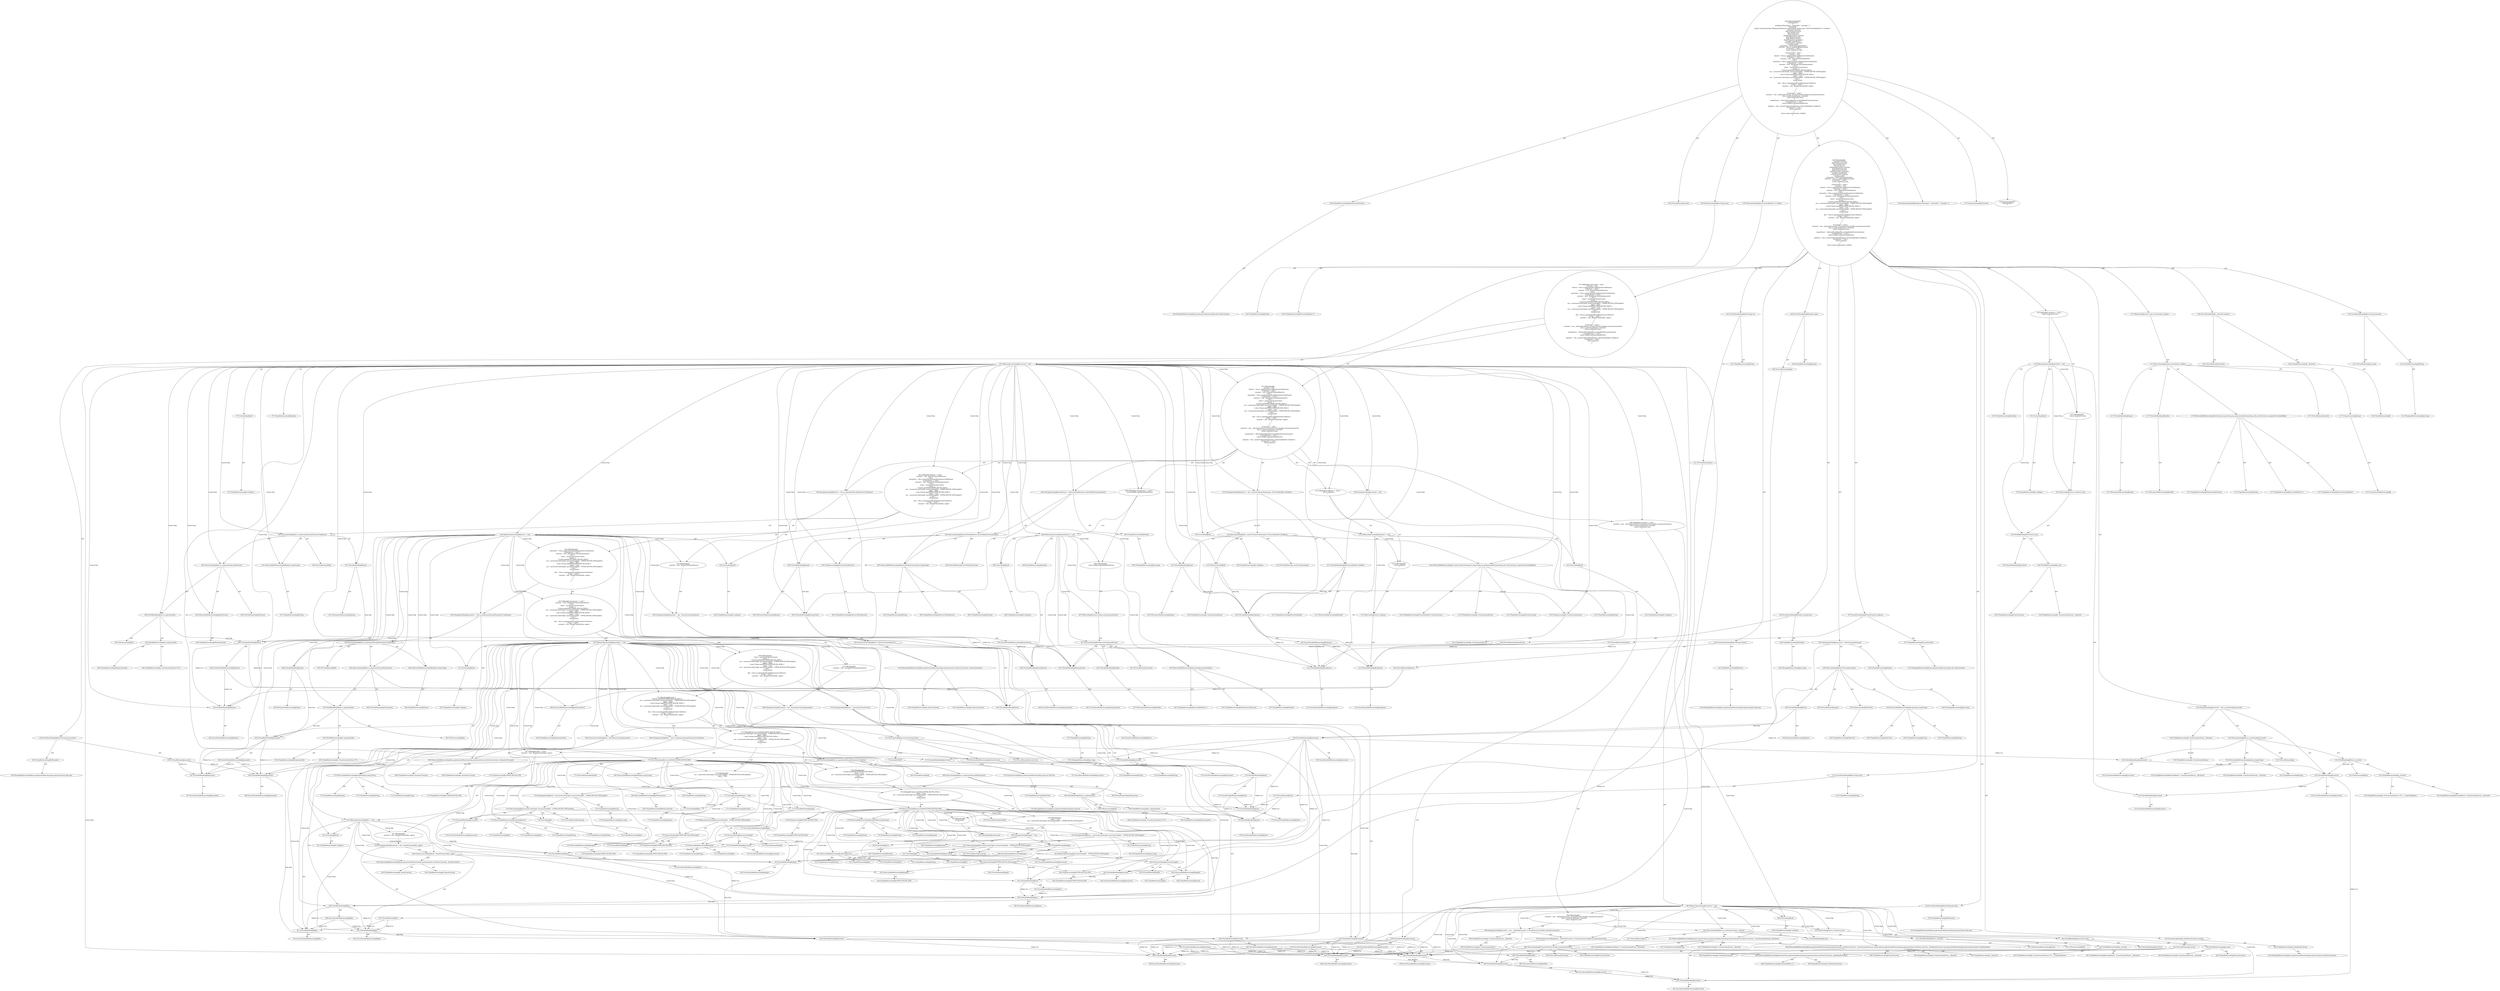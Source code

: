 digraph "resolve#?,String,FunctionBuilder" {
0 [label="138:CtTypeReferenceImpl@MathematicalFunction" shape=ellipse]
1 [label="138:CtPackageReferenceImpl@org.optimizationBenchmarking.utils.math.functions" shape=ellipse]
2 [label="138:CtVirtualElement@resolve" shape=ellipse]
3 [label="139:CtParameterImpl@final String name" shape=ellipse]
4 [label="139:CtTypeReferenceImpl@String" shape=ellipse]
5 [label="139:CtParameterImpl@final FunctionBuilder<?> builder" shape=ellipse]
6 [label="139:CtTypeReferenceImpl@FunctionBuilder<?>" shape=ellipse]
7 [label="140:CtTypeReferenceImpl@__Resolved" shape=ellipse]
8 [label="140:CtTypeReferenceImpl@" shape=ellipse]
9 [label="140:CtVirtualElement@resolved" shape=ellipse]
10 [label="140:CtLocalVariableImpl@__Resolved resolved" shape=ellipse]
11 [label="141:CtTypeReferenceImpl@String" shape=ellipse]
12 [label="141:CtPackageReferenceImpl@java.lang" shape=ellipse]
13 [label="141:CtVirtualElement@processed" shape=ellipse]
14 [label="141:CtLocalVariableImpl@final String processed" shape=ellipse]
15 [label="141:CtVirtualElement@lower" shape=ellipse]
16 [label="141:CtLocalVariableImpl@final String lower" shape=ellipse]
17 [label="141:CtTypeReferenceImpl@String" shape=ellipse]
18 [label="141:CtVirtualElement@use" shape=ellipse]
19 [label="141:CtLocalVariableImpl@final String use" shape=ellipse]
20 [label="141:CtTypeReferenceImpl@String" shape=ellipse]
21 [label="142:CtTypeReferenceImpl@_DataBasedConstant" shape=ellipse]
22 [label="142:CtPackageReferenceImpl@org.optimizationBenchmarking.experimentation.attributes.functions" shape=ellipse]
23 [label="142:CtVirtualElement@constant" shape=ellipse]
24 [label="142:CtLocalVariableImpl@_DataBasedConstant constant" shape=ellipse]
25 [label="143:CtTypeReferenceImpl@IDimension" shape=ellipse]
26 [label="143:CtPackageReferenceImpl@org.optimizationBenchmarking.experimentation.data.spec" shape=ellipse]
27 [label="143:CtVirtualElement@dim" shape=ellipse]
28 [label="143:CtLocalVariableImpl@final IDimension dim" shape=ellipse]
29 [label="144:CtTypeReferenceImpl@IFeature" shape=ellipse]
30 [label="144:CtPackageReferenceImpl@org.optimizationBenchmarking.experimentation.data.spec" shape=ellipse]
31 [label="144:CtVirtualElement@feature" shape=ellipse]
32 [label="144:CtLocalVariableImpl@final IFeature feature" shape=ellipse]
33 [label="145:CtTypeReferenceImpl@IParameter" shape=ellipse]
34 [label="145:CtPackageReferenceImpl@org.optimizationBenchmarking.experimentation.data.spec" shape=ellipse]
35 [label="145:CtVirtualElement@parameter" shape=ellipse]
36 [label="145:CtLocalVariableImpl@final IParameter parameter" shape=ellipse]
37 [label="146:CtTypeReferenceImpl@Number" shape=ellipse]
38 [label="146:CtPackageReferenceImpl@java.lang" shape=ellipse]
39 [label="146:CtVirtualElement@namedConst" shape=ellipse]
40 [label="146:CtLocalVariableImpl@Number namedConst" shape=ellipse]
41 [label="147:CtTypeReferenceImpl@UnaryFunction" shape=ellipse]
42 [label="147:CtPackageReferenceImpl@org.optimizationBenchmarking.utils.math.functions" shape=ellipse]
43 [label="147:CtVirtualElement@unknown" shape=ellipse]
44 [label="147:CtLocalVariableImpl@UnaryFunction unknown" shape=ellipse]
45 [label="148:CtTypeReferenceImpl@boolean" shape=ellipse]
46 [label="148:CtVirtualElement@upper" shape=ellipse]
47 [label="148:CtLocalVariableImpl@boolean upper" shape=ellipse]
48 [label="150:CtVariableWriteImpl@processed" shape=ellipse]
49 [label="150:CtLocalVariableReferenceImpl@processed" shape=ellipse]
50 [label="150:CtExecutableReferenceImpl@prepare(java.lang.String)" shape=ellipse]
51 [label="150:CtTypeReferenceImpl@TextUtils" shape=ellipse]
52 [label="150:CtTypeReferenceImpl@String" shape=ellipse]
53 [label="150:CtTypeReferenceImpl@String" shape=ellipse]
54 [label="150:CtVirtualElement@prepare" shape=ellipse]
55 [label="150:CtTypeAccessImpl@TextUtils" shape=ellipse]
56 [label="150:CtTypeReferenceImpl@TextUtils" shape=ellipse]
57 [label="150:CtVariableReadImpl@name" shape=ellipse]
58 [label="150:CtParameterReferenceImpl@name" shape=ellipse]
59 [label="150:CtInvocationImpl@TextUtils.prepare(name)" shape=ellipse]
60 [label="150:CtTypeReferenceImpl@String" shape=ellipse]
61 [label="150:CtPackageReferenceImpl@java.lang" shape=ellipse]
62 [label="150:CtAssignmentImpl@processed = TextUtils.prepare(name)" shape=ellipse]
63 [label="152:CtVariableWriteImpl@resolved" shape=ellipse]
64 [label="152:CtLocalVariableReferenceImpl@resolved" shape=ellipse]
65 [label="152:CtExecutableReferenceImpl@get(java.lang.String)" shape=ellipse]
66 [label="152:CtTypeReferenceImpl@StringMapCI<_TransformationParser.__Resolved>" shape=ellipse]
67 [label="152:CtTypeReferenceImpl@_TransformationParser.__Resolved" shape=ellipse]
68 [label="152:CtTypeReferenceImpl@String" shape=ellipse]
69 [label="152:CtVirtualElement@get" shape=ellipse]
70 [label="152:CtFieldReferenceImpl@m_resolved" shape=ellipse]
71 [label="152:CtTypeReferenceImpl@_TransformationParser<TT>.__PropertyResolver" shape=ellipse]
72 [label="152:CtTypeReferenceImpl@StringMapCI<_TransformationParser.__Resolved>" shape=ellipse]
73 [label="152:CtFieldReadImpl@this.m_resolved" shape=ellipse]
74 [label="152:CtThisAccessImpl@this" shape=ellipse]
75 [label="152:CtVariableReadImpl@processed" shape=ellipse]
76 [label="152:CtLocalVariableReferenceImpl@processed" shape=ellipse]
77 [label="152:CtInvocationImpl@this.m_resolved.get(processed)" shape=ellipse]
78 [label="152:CtTypeReferenceImpl@_TransformationParser.__Resolved" shape=ellipse]
79 [label="152:CtTypeReferenceImpl@_TransformationParser" shape=ellipse]
80 [label="152:CtAssignmentImpl@resolved = this.m_resolved.get(processed)" shape=ellipse]
81 [label="153:CtVariableReadImpl@resolved" shape=ellipse]
82 [label="153:CtLocalVariableReferenceImpl@resolved" shape=ellipse]
83 [label="153:CtLiteralImpl@null" shape=ellipse]
84 [label="153:CtTypeReferenceImpl@<nulltype>" shape=ellipse]
85 [label="153:CtBinaryOperatorImpl@resolved != null" shape=ellipse]
86 [label="153:CtTypeReferenceImpl@boolean" shape=ellipse]
87 [label="154:CtFieldReferenceImpl@m_func" shape=ellipse]
88 [label="154:CtTypeReferenceImpl@_TransformationParser.__Resolved" shape=ellipse]
89 [label="154:CtTypeReferenceImpl@UnaryFunction" shape=ellipse]
90 [label="154:CtFieldReadImpl@resolved.m_func" shape=ellipse]
91 [label="154:CtVariableReadImpl@resolved" shape=ellipse]
92 [label="154:CtReturnImpl@return resolved.m_func" shape=ellipse]
93 [label="153:CtBlockImpl@\{
    return resolved.m_func;
\}" shape=ellipse]
94 [label="153:CtIfImpl@if (resolved != null) \{
    return resolved.m_func;
\}" shape=ellipse]
95 [label="157:CtVariableReadImpl@processed" shape=ellipse]
96 [label="157:CtLocalVariableReferenceImpl@processed" shape=ellipse]
97 [label="157:CtLiteralImpl@null" shape=ellipse]
98 [label="157:CtTypeReferenceImpl@<nulltype>" shape=ellipse]
99 [label="157:CtBinaryOperatorImpl@processed != null" shape=ellipse]
100 [label="157:CtTypeReferenceImpl@boolean" shape=ellipse]
101 [label="158:CtVariableWriteImpl@constant" shape=ellipse]
102 [label="158:CtLocalVariableReferenceImpl@constant" shape=ellipse]
103 [label="158:CtLiteralImpl@null" shape=ellipse]
104 [label="158:CtTypeReferenceImpl@<nulltype>" shape=ellipse]
105 [label="158:CtAssignmentImpl@constant = null" shape=ellipse]
106 [label="160:CtVariableWriteImpl@feature" shape=ellipse]
107 [label="160:CtLocalVariableReferenceImpl@feature" shape=ellipse]
108 [label="161:CtExecutableReferenceImpl@find(java.lang.String)" shape=ellipse]
109 [label="161:CtTypeReferenceImpl@String" shape=ellipse]
110 [label="160:CtVirtualElement@find" shape=ellipse]
111 [label="160:CtExecutableReferenceImpl@getFeatures()" shape=ellipse]
112 [label="160:CtTypeReferenceImpl@IExperimentSet" shape=ellipse]
113 [label="160:CtVirtualElement@getFeatures" shape=ellipse]
114 [label="160:CtFieldReferenceImpl@m_experimentSet" shape=ellipse]
115 [label="160:CtTypeReferenceImpl@_TransformationParser<TT>" shape=ellipse]
116 [label="160:CtTypeReferenceImpl@IExperimentSet" shape=ellipse]
117 [label="160:CtFieldReadImpl@this.m_experimentSet" shape=ellipse]
118 [label="160:CtThisAccessImpl@this" shape=ellipse]
119 [label="160:CtInvocationImpl@this.m_experimentSet.getFeatures()" shape=ellipse]
120 [label="161:CtVariableReadImpl@name" shape=ellipse]
121 [label="161:CtParameterReferenceImpl@name" shape=ellipse]
122 [label="160:CtInvocationImpl@this.m_experimentSet.getFeatures().find(name)" shape=ellipse]
123 [label="160:CtAssignmentImpl@feature = this.m_experimentSet.getFeatures().find(name)" shape=ellipse]
124 [label="162:CtVariableReadImpl@feature" shape=ellipse]
125 [label="162:CtLocalVariableReferenceImpl@feature" shape=ellipse]
126 [label="162:CtLiteralImpl@null" shape=ellipse]
127 [label="162:CtTypeReferenceImpl@<nulltype>" shape=ellipse]
128 [label="162:CtBinaryOperatorImpl@feature != null" shape=ellipse]
129 [label="163:CtVariableWriteImpl@constant" shape=ellipse]
130 [label="163:CtLocalVariableReferenceImpl@constant" shape=ellipse]
131 [label="163:CtExecutableReferenceImpl@org.optimizationBenchmarking.experimentation.attributes.functions._FeatureConstant()" shape=ellipse]
132 [label="163:CtTypeReferenceImpl@_FeatureConstant" shape=ellipse]
133 [label="163:CtTypeReferenceImpl@_FeatureConstant" shape=ellipse]
134 [label="163:CtVariableReadImpl@feature" shape=ellipse]
135 [label="163:CtLocalVariableReferenceImpl@feature" shape=ellipse]
136 [label="163:CtConstructorCallImpl@new _FeatureConstant(feature)" shape=ellipse]
137 [label="163:CtAssignmentImpl@constant = new _FeatureConstant(feature)" shape=ellipse]
138 [label="162:CtBlockImpl@\{
    constant = new _FeatureConstant(feature);
\}" shape=ellipse]
139 [label="165:CtVariableWriteImpl@parameter" shape=ellipse]
140 [label="165:CtLocalVariableReferenceImpl@parameter" shape=ellipse]
141 [label="166:CtExecutableReferenceImpl@find(java.lang.String)" shape=ellipse]
142 [label="166:CtTypeReferenceImpl@String" shape=ellipse]
143 [label="165:CtVirtualElement@find" shape=ellipse]
144 [label="166:CtExecutableReferenceImpl@getParameters()" shape=ellipse]
145 [label="166:CtTypeReferenceImpl@IExperimentSet" shape=ellipse]
146 [label="165:CtVirtualElement@getParameters" shape=ellipse]
147 [label="165:CtFieldReferenceImpl@m_experimentSet" shape=ellipse]
148 [label="165:CtTypeReferenceImpl@_TransformationParser<TT>" shape=ellipse]
149 [label="165:CtTypeReferenceImpl@IExperimentSet" shape=ellipse]
150 [label="165:CtFieldReadImpl@this.m_experimentSet" shape=ellipse]
151 [label="165:CtThisAccessImpl@this" shape=ellipse]
152 [label="165:CtInvocationImpl@this.m_experimentSet.getParameters()" shape=ellipse]
153 [label="166:CtVariableReadImpl@name" shape=ellipse]
154 [label="166:CtParameterReferenceImpl@name" shape=ellipse]
155 [label="165:CtInvocationImpl@this.m_experimentSet.getParameters().find(name)" shape=ellipse]
156 [label="165:CtAssignmentImpl@parameter = this.m_experimentSet.getParameters().find(name)" shape=ellipse]
157 [label="167:CtVariableReadImpl@parameter" shape=ellipse]
158 [label="167:CtLocalVariableReferenceImpl@parameter" shape=ellipse]
159 [label="167:CtLiteralImpl@null" shape=ellipse]
160 [label="167:CtTypeReferenceImpl@<nulltype>" shape=ellipse]
161 [label="167:CtBinaryOperatorImpl@parameter != null" shape=ellipse]
162 [label="168:CtVariableWriteImpl@constant" shape=ellipse]
163 [label="168:CtLocalVariableReferenceImpl@constant" shape=ellipse]
164 [label="168:CtExecutableReferenceImpl@org.optimizationBenchmarking.experimentation.attributes.functions._ParameterConstant()" shape=ellipse]
165 [label="168:CtTypeReferenceImpl@_ParameterConstant" shape=ellipse]
166 [label="168:CtTypeReferenceImpl@_ParameterConstant" shape=ellipse]
167 [label="168:CtVariableReadImpl@parameter" shape=ellipse]
168 [label="168:CtLocalVariableReferenceImpl@parameter" shape=ellipse]
169 [label="168:CtConstructorCallImpl@new _ParameterConstant(parameter)" shape=ellipse]
170 [label="168:CtAssignmentImpl@constant = new _ParameterConstant(parameter)" shape=ellipse]
171 [label="167:CtBlockImpl@\{
    constant = new _ParameterConstant(parameter);
\}" shape=ellipse]
172 [label="170:CtVariableWriteImpl@lower" shape=ellipse]
173 [label="170:CtLocalVariableReferenceImpl@lower" shape=ellipse]
174 [label="170:CtExecutableReferenceImpl@toLowerCase()" shape=ellipse]
175 [label="170:CtTypeReferenceImpl@String" shape=ellipse]
176 [label="170:CtTypeReferenceImpl@String" shape=ellipse]
177 [label="170:CtVirtualElement@toLowerCase" shape=ellipse]
178 [label="170:CtVariableReadImpl@processed" shape=ellipse]
179 [label="170:CtLocalVariableReferenceImpl@processed" shape=ellipse]
180 [label="170:CtInvocationImpl@processed.toLowerCase()" shape=ellipse]
181 [label="170:CtTypeReferenceImpl@String" shape=ellipse]
182 [label="170:CtPackageReferenceImpl@java.lang" shape=ellipse]
183 [label="170:CtAssignmentImpl@lower = processed.toLowerCase()" shape=ellipse]
184 [label="173:CtExecutableReferenceImpl@endsWith(java.lang.String)" shape=ellipse]
185 [label="173:CtTypeReferenceImpl@String" shape=ellipse]
186 [label="173:CtTypeReferenceImpl@boolean" shape=ellipse]
187 [label="173:CtTypeReferenceImpl@String" shape=ellipse]
188 [label="173:CtVirtualElement@endsWith" shape=ellipse]
189 [label="173:CtVariableReadImpl@lower" shape=ellipse]
190 [label="173:CtLocalVariableReferenceImpl@lower" shape=ellipse]
191 [label="173:CtTypeAccessImpl@LOWER_BOUND_END" shape=ellipse]
192 [label="173:CtTypeReferenceImpl@LOWER_BOUND_END" shape=ellipse]
193 [label="173:CtInvocationImpl@lower.endsWith(LOWER_BOUND_END)" shape=ellipse]
194 [label="174:CtVariableWriteImpl@use" shape=ellipse]
195 [label="174:CtLocalVariableReferenceImpl@use" shape=ellipse]
196 [label="174:CtExecutableReferenceImpl@substring(int,int)" shape=ellipse]
197 [label="174:CtTypeReferenceImpl@String" shape=ellipse]
198 [label="174:CtTypeReferenceImpl@String" shape=ellipse]
199 [label="174:CtTypeReferenceImpl@int" shape=ellipse]
200 [label="174:CtTypeReferenceImpl@int" shape=ellipse]
201 [label="174:CtVirtualElement@substring" shape=ellipse]
202 [label="174:CtVariableReadImpl@processed" shape=ellipse]
203 [label="174:CtLocalVariableReferenceImpl@processed" shape=ellipse]
204 [label="174:CtLiteralImpl@0" shape=ellipse]
205 [label="174:CtTypeReferenceImpl@int" shape=ellipse]
206 [label="175:CtExecutableReferenceImpl@length()" shape=ellipse]
207 [label="175:CtTypeReferenceImpl@String" shape=ellipse]
208 [label="175:CtTypeReferenceImpl@int" shape=ellipse]
209 [label="175:CtVirtualElement@length" shape=ellipse]
210 [label="175:CtVariableReadImpl@processed" shape=ellipse]
211 [label="175:CtLocalVariableReferenceImpl@processed" shape=ellipse]
212 [label="175:CtInvocationImpl@processed.length()" shape=ellipse]
213 [label="176:CtExecutableReferenceImpl@length()" shape=ellipse]
214 [label="176:CtTypeReferenceImpl@LOWER_BOUND_END" shape=ellipse]
215 [label="175:CtVirtualElement@length" shape=ellipse]
216 [label="175:CtTypeAccessImpl@LOWER_BOUND_END" shape=ellipse]
217 [label="175:CtTypeReferenceImpl@LOWER_BOUND_END" shape=ellipse]
218 [label="175:CtInvocationImpl@LOWER_BOUND_END.length()" shape=ellipse]
219 [label="175:CtBinaryOperatorImpl@processed.length() - LOWER_BOUND_END.length()" shape=ellipse]
220 [label="174:CtInvocationImpl@processed.substring(0, processed.length() - LOWER_BOUND_END.length())" shape=ellipse]
221 [label="174:CtTypeReferenceImpl@String" shape=ellipse]
222 [label="174:CtPackageReferenceImpl@java.lang" shape=ellipse]
223 [label="174:CtAssignmentImpl@use = processed.substring(0, processed.length() - LOWER_BOUND_END.length())" shape=ellipse]
224 [label="177:CtVariableWriteImpl@upper" shape=ellipse]
225 [label="177:CtLocalVariableReferenceImpl@upper" shape=ellipse]
226 [label="177:CtLiteralImpl@false" shape=ellipse]
227 [label="177:CtTypeReferenceImpl@boolean" shape=ellipse]
228 [label="177:CtTypeReferenceImpl@boolean" shape=ellipse]
229 [label="177:CtAssignmentImpl@upper = false" shape=ellipse]
230 [label="173:CtBlockImpl@\{
    use = processed.substring(0, processed.length() - LOWER_BOUND_END.length());
    upper = false;
\}" shape=ellipse]
231 [label="179:CtExecutableReferenceImpl@endsWith(java.lang.String)" shape=ellipse]
232 [label="179:CtTypeReferenceImpl@String" shape=ellipse]
233 [label="179:CtTypeReferenceImpl@boolean" shape=ellipse]
234 [label="179:CtTypeReferenceImpl@String" shape=ellipse]
235 [label="179:CtVirtualElement@endsWith" shape=ellipse]
236 [label="179:CtVariableReadImpl@lower" shape=ellipse]
237 [label="179:CtLocalVariableReferenceImpl@lower" shape=ellipse]
238 [label="179:CtTypeAccessImpl@UPPER_BOUND_END" shape=ellipse]
239 [label="179:CtTypeReferenceImpl@UPPER_BOUND_END" shape=ellipse]
240 [label="179:CtInvocationImpl@lower.endsWith(UPPER_BOUND_END)" shape=ellipse]
241 [label="180:CtVariableWriteImpl@upper" shape=ellipse]
242 [label="180:CtLocalVariableReferenceImpl@upper" shape=ellipse]
243 [label="180:CtLiteralImpl@true" shape=ellipse]
244 [label="180:CtTypeReferenceImpl@boolean" shape=ellipse]
245 [label="180:CtTypeReferenceImpl@boolean" shape=ellipse]
246 [label="180:CtAssignmentImpl@upper = true" shape=ellipse]
247 [label="181:CtVariableWriteImpl@use" shape=ellipse]
248 [label="181:CtLocalVariableReferenceImpl@use" shape=ellipse]
249 [label="181:CtExecutableReferenceImpl@substring(int,int)" shape=ellipse]
250 [label="181:CtTypeReferenceImpl@String" shape=ellipse]
251 [label="181:CtTypeReferenceImpl@String" shape=ellipse]
252 [label="181:CtTypeReferenceImpl@int" shape=ellipse]
253 [label="181:CtTypeReferenceImpl@int" shape=ellipse]
254 [label="181:CtVirtualElement@substring" shape=ellipse]
255 [label="181:CtVariableReadImpl@processed" shape=ellipse]
256 [label="181:CtLocalVariableReferenceImpl@processed" shape=ellipse]
257 [label="181:CtLiteralImpl@0" shape=ellipse]
258 [label="181:CtTypeReferenceImpl@int" shape=ellipse]
259 [label="182:CtExecutableReferenceImpl@length()" shape=ellipse]
260 [label="182:CtTypeReferenceImpl@String" shape=ellipse]
261 [label="182:CtTypeReferenceImpl@int" shape=ellipse]
262 [label="182:CtVirtualElement@length" shape=ellipse]
263 [label="182:CtVariableReadImpl@processed" shape=ellipse]
264 [label="182:CtLocalVariableReferenceImpl@processed" shape=ellipse]
265 [label="182:CtInvocationImpl@processed.length()" shape=ellipse]
266 [label="183:CtExecutableReferenceImpl@length()" shape=ellipse]
267 [label="183:CtTypeReferenceImpl@UPPER_BOUND_END" shape=ellipse]
268 [label="182:CtVirtualElement@length" shape=ellipse]
269 [label="182:CtTypeAccessImpl@UPPER_BOUND_END" shape=ellipse]
270 [label="182:CtTypeReferenceImpl@UPPER_BOUND_END" shape=ellipse]
271 [label="182:CtInvocationImpl@UPPER_BOUND_END.length()" shape=ellipse]
272 [label="182:CtBinaryOperatorImpl@processed.length() - UPPER_BOUND_END.length()" shape=ellipse]
273 [label="181:CtInvocationImpl@processed.substring(0, processed.length() - UPPER_BOUND_END.length())" shape=ellipse]
274 [label="181:CtTypeReferenceImpl@String" shape=ellipse]
275 [label="181:CtPackageReferenceImpl@java.lang" shape=ellipse]
276 [label="181:CtAssignmentImpl@use = processed.substring(0, processed.length() - UPPER_BOUND_END.length())" shape=ellipse]
277 [label="179:CtBlockImpl@\{
    upper = true;
    use = processed.substring(0, processed.length() - UPPER_BOUND_END.length());
\}" shape=ellipse]
278 [label="185:CtBreakImpl@break bound" shape=ellipse]
279 [label="184:CtBlockImpl@\{
    break bound;
\}" shape=ellipse]
280 [label="179:CtIfImpl@if (lower.endsWith(UPPER_BOUND_END)) \{
    upper = true;
    use = processed.substring(0, processed.length() - UPPER_BOUND_END.length());
\} else \{
    break bound;
\}" shape=ellipse]
281 [label="178:CtBlockImpl@\{
    if (lower.endsWith(UPPER_BOUND_END)) \{
        upper = true;
        use = processed.substring(0, processed.length() - UPPER_BOUND_END.length());
    \} else \{
        break bound;
    \}
\}" shape=ellipse]
282 [label="173:CtIfImpl@if (lower.endsWith(LOWER_BOUND_END)) \{
    use = processed.substring(0, processed.length() - LOWER_BOUND_END.length());
    upper = false;
\} else if (lower.endsWith(UPPER_BOUND_END)) \{
    upper = true;
    use = processed.substring(0, processed.length() - UPPER_BOUND_END.length());
\} else \{
    break bound;
\}" shape=ellipse]
283 [label="189:CtVariableWriteImpl@dim" shape=ellipse]
284 [label="189:CtLocalVariableReferenceImpl@dim" shape=ellipse]
285 [label="190:CtExecutableReferenceImpl@find(java.lang.String)" shape=ellipse]
286 [label="190:CtTypeReferenceImpl@String" shape=ellipse]
287 [label="189:CtVirtualElement@find" shape=ellipse]
288 [label="190:CtExecutableReferenceImpl@getDimensions()" shape=ellipse]
289 [label="190:CtTypeReferenceImpl@IExperimentSet" shape=ellipse]
290 [label="189:CtVirtualElement@getDimensions" shape=ellipse]
291 [label="189:CtFieldReferenceImpl@m_experimentSet" shape=ellipse]
292 [label="189:CtTypeReferenceImpl@_TransformationParser<TT>" shape=ellipse]
293 [label="189:CtTypeReferenceImpl@IExperimentSet" shape=ellipse]
294 [label="189:CtFieldReadImpl@this.m_experimentSet" shape=ellipse]
295 [label="189:CtThisAccessImpl@this" shape=ellipse]
296 [label="189:CtInvocationImpl@this.m_experimentSet.getDimensions()" shape=ellipse]
297 [label="190:CtVariableReadImpl@use" shape=ellipse]
298 [label="190:CtLocalVariableReferenceImpl@use" shape=ellipse]
299 [label="189:CtInvocationImpl@this.m_experimentSet.getDimensions().find(use)" shape=ellipse]
300 [label="189:CtAssignmentImpl@dim = this.m_experimentSet.getDimensions().find(use)" shape=ellipse]
301 [label="191:CtVariableReadImpl@dim" shape=ellipse]
302 [label="191:CtLocalVariableReferenceImpl@dim" shape=ellipse]
303 [label="191:CtLiteralImpl@null" shape=ellipse]
304 [label="191:CtTypeReferenceImpl@<nulltype>" shape=ellipse]
305 [label="191:CtBinaryOperatorImpl@dim != null" shape=ellipse]
306 [label="192:CtVariableWriteImpl@constant" shape=ellipse]
307 [label="192:CtLocalVariableReferenceImpl@constant" shape=ellipse]
308 [label="192:CtExecutableReferenceImpl@org.optimizationBenchmarking.experimentation.attributes.functions._BoundConstant()" shape=ellipse]
309 [label="192:CtTypeReferenceImpl@_BoundConstant" shape=ellipse]
310 [label="192:CtTypeReferenceImpl@_BoundConstant" shape=ellipse]
311 [label="192:CtVariableReadImpl@dim" shape=ellipse]
312 [label="192:CtLocalVariableReferenceImpl@dim" shape=ellipse]
313 [label="192:CtVariableReadImpl@upper" shape=ellipse]
314 [label="192:CtLocalVariableReferenceImpl@upper" shape=ellipse]
315 [label="192:CtConstructorCallImpl@new _BoundConstant(dim, upper)" shape=ellipse]
316 [label="192:CtAssignmentImpl@constant = new _BoundConstant(dim, upper)" shape=ellipse]
317 [label="191:CtBlockImpl@\{
    constant = new _BoundConstant(dim, upper);
\}" shape=ellipse]
318 [label="191:CtIfImpl@if (dim != null) \{
    constant = new _BoundConstant(dim, upper);
\}" shape=ellipse]
319 [label="172:CtBlockImpl@bound : \{
    if (lower.endsWith(LOWER_BOUND_END)) \{
        use = processed.substring(0, processed.length() - LOWER_BOUND_END.length());
        upper = false;
    \} else if (lower.endsWith(UPPER_BOUND_END)) \{
        upper = true;
        use = processed.substring(0, processed.length() - UPPER_BOUND_END.length());
    \} else \{
        break bound;
    \}
    dim = this.m_experimentSet.getDimensions().find(use);
    if (dim != null) \{
        constant = new _BoundConstant(dim, upper);
    \}
\}" shape=ellipse]
320 [label="169:CtBlockImpl@\{
    lower = processed.toLowerCase();
    bound : \{
        if (lower.endsWith(LOWER_BOUND_END)) \{
            use = processed.substring(0, processed.length() - LOWER_BOUND_END.length());
            upper = false;
        \} else if (lower.endsWith(UPPER_BOUND_END)) \{
            upper = true;
            use = processed.substring(0, processed.length() - UPPER_BOUND_END.length());
        \} else \{
            break bound;
        \}
        dim = this.m_experimentSet.getDimensions().find(use);
        if (dim != null) \{
            constant = new _BoundConstant(dim, upper);
        \}
    \}
\}" shape=ellipse]
321 [label="167:CtIfImpl@if (parameter != null) \{
    constant = new _ParameterConstant(parameter);
\} else \{
    lower = processed.toLowerCase();
    bound : \{
        if (lower.endsWith(LOWER_BOUND_END)) \{
            use = processed.substring(0, processed.length() - LOWER_BOUND_END.length());
            upper = false;
        \} else if (lower.endsWith(UPPER_BOUND_END)) \{
            upper = true;
            use = processed.substring(0, processed.length() - UPPER_BOUND_END.length());
        \} else \{
            break bound;
        \}
        dim = this.m_experimentSet.getDimensions().find(use);
        if (dim != null) \{
            constant = new _BoundConstant(dim, upper);
        \}
    \}
\}" shape=ellipse]
322 [label="164:CtBlockImpl@\{
    parameter = this.m_experimentSet.getParameters().find(name);
    if (parameter != null) \{
        constant = new _ParameterConstant(parameter);
    \} else \{
        lower = processed.toLowerCase();
        bound : \{
            if (lower.endsWith(LOWER_BOUND_END)) \{
                use = processed.substring(0, processed.length() - LOWER_BOUND_END.length());
                upper = false;
            \} else if (lower.endsWith(UPPER_BOUND_END)) \{
                upper = true;
                use = processed.substring(0, processed.length() - UPPER_BOUND_END.length());
            \} else \{
                break bound;
            \}
            dim = this.m_experimentSet.getDimensions().find(use);
            if (dim != null) \{
                constant = new _BoundConstant(dim, upper);
            \}
        \}
    \}
\}" shape=ellipse]
323 [label="162:CtIfImpl@if (feature != null) \{
    constant = new _FeatureConstant(feature);
\} else \{
    parameter = this.m_experimentSet.getParameters().find(name);
    if (parameter != null) \{
        constant = new _ParameterConstant(parameter);
    \} else \{
        lower = processed.toLowerCase();
        bound : \{
            if (lower.endsWith(LOWER_BOUND_END)) \{
                use = processed.substring(0, processed.length() - LOWER_BOUND_END.length());
                upper = false;
            \} else if (lower.endsWith(UPPER_BOUND_END)) \{
                upper = true;
                use = processed.substring(0, processed.length() - UPPER_BOUND_END.length());
            \} else \{
                break bound;
            \}
            dim = this.m_experimentSet.getDimensions().find(use);
            if (dim != null) \{
                constant = new _BoundConstant(dim, upper);
            \}
        \}
    \}
\}" shape=ellipse]
324 [label="198:CtVariableReadImpl@constant" shape=ellipse]
325 [label="198:CtLocalVariableReferenceImpl@constant" shape=ellipse]
326 [label="198:CtLiteralImpl@null" shape=ellipse]
327 [label="198:CtTypeReferenceImpl@<nulltype>" shape=ellipse]
328 [label="198:CtBinaryOperatorImpl@constant != null" shape=ellipse]
329 [label="199:CtVariableWriteImpl@resolved" shape=ellipse]
330 [label="199:CtLocalVariableReferenceImpl@resolved" shape=ellipse]
331 [label="199:CtExecutableReferenceImpl@org.optimizationBenchmarking.experimentation.attributes.functions._TransformationParser$__Resolved(org.optimizationBenchmarking.experimentation.attributes.functions._DataBasedConstant,org.optimizationBenchmarking.utils.math.functions.UnaryFunction)" shape=ellipse]
332 [label="199:CtTypeReferenceImpl@_TransformationParser.__Resolved" shape=ellipse]
333 [label="199:CtTypeReferenceImpl@__Resolved" shape=ellipse]
334 [label="199:CtTypeReferenceImpl@_DataBasedConstant" shape=ellipse]
335 [label="199:CtTypeReferenceImpl@UnaryFunction" shape=ellipse]
336 [label="199:CtVariableReadImpl@constant" shape=ellipse]
337 [label="199:CtLocalVariableReferenceImpl@constant" shape=ellipse]
338 [label="200:CtExecutableReferenceImpl@constant(org.optimizationBenchmarking.experimentation.attributes.functions._DataBasedConstant)" shape=ellipse]
339 [label="200:CtTypeReferenceImpl@FunctionBuilder<?>" shape=ellipse]
340 [label="200:CtTypeReferenceImpl@_DataBasedConstant" shape=ellipse]
341 [label="200:CtVirtualElement@constant" shape=ellipse]
342 [label="200:CtVariableReadImpl@builder" shape=ellipse]
343 [label="200:CtParameterReferenceImpl@builder" shape=ellipse]
344 [label="200:CtVariableReadImpl@constant" shape=ellipse]
345 [label="200:CtLocalVariableReferenceImpl@constant" shape=ellipse]
346 [label="200:CtInvocationImpl@((UnaryFunction) (builder.constant(constant)))" shape=ellipse]
347 [label="200:CtTypeReferenceImpl@UnaryFunction" shape=ellipse]
348 [label="199:CtConstructorCallImpl@new __Resolved(constant, ((UnaryFunction) (builder.constant(constant))))" shape=ellipse]
349 [label="199:CtTypeReferenceImpl@_TransformationParser.__Resolved" shape=ellipse]
350 [label="199:CtTypeReferenceImpl@_TransformationParser" shape=ellipse]
351 [label="199:CtAssignmentImpl@resolved = new __Resolved(constant, ((UnaryFunction) (builder.constant(constant))))" shape=ellipse]
352 [label="201:CtExecutableReferenceImpl@put(java.lang.String,org.optimizationBenchmarking.experimentation.attributes.functions._TransformationParser$__Resolved)" shape=ellipse]
353 [label="201:CtTypeReferenceImpl@StringMapCI<_TransformationParser.__Resolved>" shape=ellipse]
354 [label="201:CtTypeReferenceImpl@String" shape=ellipse]
355 [label="201:CtTypeReferenceImpl@_TransformationParser.__Resolved" shape=ellipse]
356 [label="201:CtVirtualElement@put" shape=ellipse]
357 [label="201:CtFieldReferenceImpl@m_resolved" shape=ellipse]
358 [label="201:CtTypeReferenceImpl@_TransformationParser<TT>.__PropertyResolver" shape=ellipse]
359 [label="201:CtTypeReferenceImpl@StringMapCI<_TransformationParser.__Resolved>" shape=ellipse]
360 [label="201:CtFieldReadImpl@this.m_resolved" shape=ellipse]
361 [label="201:CtThisAccessImpl@this" shape=ellipse]
362 [label="201:CtVariableReadImpl@name" shape=ellipse]
363 [label="201:CtParameterReferenceImpl@name" shape=ellipse]
364 [label="201:CtVariableReadImpl@resolved" shape=ellipse]
365 [label="201:CtLocalVariableReferenceImpl@resolved" shape=ellipse]
366 [label="201:CtInvocationImpl@this.m_resolved.put(name, resolved)" shape=ellipse]
367 [label="202:CtFieldReferenceImpl@m_func" shape=ellipse]
368 [label="202:CtTypeReferenceImpl@_TransformationParser.__Resolved" shape=ellipse]
369 [label="202:CtTypeReferenceImpl@UnaryFunction" shape=ellipse]
370 [label="202:CtFieldReadImpl@resolved.m_func" shape=ellipse]
371 [label="202:CtVariableReadImpl@resolved" shape=ellipse]
372 [label="202:CtReturnImpl@return resolved.m_func" shape=ellipse]
373 [label="198:CtBlockImpl@\{
    resolved = new __Resolved(constant, ((UnaryFunction) (builder.constant(constant))));
    this.m_resolved.put(name, resolved);
    return resolved.m_func;
\}" shape=ellipse]
374 [label="198:CtIfImpl@if (constant != null) \{
    resolved = new __Resolved(constant, ((UnaryFunction) (builder.constant(constant))));
    this.m_resolved.put(name, resolved);
    return resolved.m_func;
\}" shape=ellipse]
375 [label="205:CtVariableWriteImpl@namedConst" shape=ellipse]
376 [label="205:CtLocalVariableReferenceImpl@namedConst" shape=ellipse]
377 [label="205:CtExecutableReferenceImpl@resolveDefaultConstant(java.lang.String)" shape=ellipse]
378 [label="205:CtTypeReferenceImpl@AbstractNameResolver" shape=ellipse]
379 [label="205:CtTypeReferenceImpl@Number" shape=ellipse]
380 [label="205:CtTypeReferenceImpl@String" shape=ellipse]
381 [label="205:CtVirtualElement@resolveDefaultConstant" shape=ellipse]
382 [label="205:CtTypeAccessImpl@AbstractNameResolver" shape=ellipse]
383 [label="205:CtTypeReferenceImpl@AbstractNameResolver" shape=ellipse]
384 [label="205:CtVariableReadImpl@name" shape=ellipse]
385 [label="205:CtParameterReferenceImpl@name" shape=ellipse]
386 [label="205:CtInvocationImpl@AbstractNameResolver.resolveDefaultConstant(name)" shape=ellipse]
387 [label="205:CtTypeReferenceImpl@Number" shape=ellipse]
388 [label="205:CtPackageReferenceImpl@java.lang" shape=ellipse]
389 [label="205:CtAssignmentImpl@namedConst = AbstractNameResolver.resolveDefaultConstant(name)" shape=ellipse]
390 [label="206:CtVariableReadImpl@namedConst" shape=ellipse]
391 [label="206:CtLocalVariableReferenceImpl@namedConst" shape=ellipse]
392 [label="206:CtLiteralImpl@null" shape=ellipse]
393 [label="206:CtTypeReferenceImpl@<nulltype>" shape=ellipse]
394 [label="206:CtBinaryOperatorImpl@namedConst != null" shape=ellipse]
395 [label="206:CtTypeReferenceImpl@boolean" shape=ellipse]
396 [label="207:CtExecutableReferenceImpl@constant(java.lang.Number)" shape=ellipse]
397 [label="207:CtTypeReferenceImpl@FunctionBuilder<?>" shape=ellipse]
398 [label="207:CtTypeReferenceImpl@MathematicalFunction" shape=ellipse]
399 [label="207:CtTypeReferenceImpl@Number" shape=ellipse]
400 [label="207:CtVirtualElement@constant" shape=ellipse]
401 [label="207:CtVariableReadImpl@builder" shape=ellipse]
402 [label="207:CtParameterReferenceImpl@builder" shape=ellipse]
403 [label="207:CtVariableReadImpl@namedConst" shape=ellipse]
404 [label="207:CtLocalVariableReferenceImpl@namedConst" shape=ellipse]
405 [label="207:CtInvocationImpl@builder.constant(namedConst)" shape=ellipse]
406 [label="207:CtReturnImpl@return builder.constant(namedConst)" shape=ellipse]
407 [label="206:CtBlockImpl@\{
    return builder.constant(namedConst);
\}" shape=ellipse]
408 [label="206:CtIfImpl@if (namedConst != null) \{
    return builder.constant(namedConst);
\}" shape=ellipse]
409 [label="210:CtVariableWriteImpl@unknown" shape=ellipse]
410 [label="210:CtLocalVariableReferenceImpl@unknown" shape=ellipse]
411 [label="210:CtExecutableReferenceImpl@_resolveUnknownName(java.lang.String,org.optimizationBenchmarking.utils.math.functions.compound.FunctionBuilder)" shape=ellipse]
412 [label="210:CtTypeReferenceImpl@_TransformationParser" shape=ellipse]
413 [label="210:CtTypeReferenceImpl@UnaryFunction" shape=ellipse]
414 [label="210:CtTypeReferenceImpl@String" shape=ellipse]
415 [label="210:CtTypeReferenceImpl@FunctionBuilder<UnaryFunction>" shape=ellipse]
416 [label="210:CtVirtualElement@_resolveUnknownName" shape=ellipse]
417 [label="210:CtTypeAccessImpl@_TransformationParser" shape=ellipse]
418 [label="210:CtTypeReferenceImpl@_TransformationParser" shape=ellipse]
419 [label="210:CtThisAccessImpl@this" shape=ellipse]
420 [label="210:CtTypeReferenceImpl@_TransformationParser" shape=ellipse]
421 [label="210:CtVariableReadImpl@name" shape=ellipse]
422 [label="210:CtParameterReferenceImpl@name" shape=ellipse]
423 [label="211:CtVariableReadImpl@((FunctionBuilder) (builder))" shape=ellipse]
424 [label="211:CtTypeReferenceImpl@FunctionBuilder" shape=ellipse]
425 [label="211:CtParameterReferenceImpl@builder" shape=ellipse]
426 [label="210:CtInvocationImpl@this._resolveUnknownName(name, ((FunctionBuilder) (builder)))" shape=ellipse]
427 [label="210:CtAssignmentImpl@unknown = this._resolveUnknownName(name, ((FunctionBuilder) (builder)))" shape=ellipse]
428 [label="212:CtVariableReadImpl@unknown" shape=ellipse]
429 [label="212:CtLocalVariableReferenceImpl@unknown" shape=ellipse]
430 [label="212:CtLiteralImpl@null" shape=ellipse]
431 [label="212:CtTypeReferenceImpl@<nulltype>" shape=ellipse]
432 [label="212:CtBinaryOperatorImpl@unknown != null" shape=ellipse]
433 [label="213:CtVariableReadImpl@unknown" shape=ellipse]
434 [label="213:CtLocalVariableReferenceImpl@unknown" shape=ellipse]
435 [label="213:CtReturnImpl@return unknown" shape=ellipse]
436 [label="212:CtBlockImpl@\{
    return unknown;
\}" shape=ellipse]
437 [label="212:CtIfImpl@if (unknown != null) \{
    return unknown;
\}" shape=ellipse]
438 [label="157:CtBlockImpl@\{
    constant = null;
    feature = this.m_experimentSet.getFeatures().find(name);
    if (feature != null) \{
        constant = new _FeatureConstant(feature);
    \} else \{
        parameter = this.m_experimentSet.getParameters().find(name);
        if (parameter != null) \{
            constant = new _ParameterConstant(parameter);
        \} else \{
            lower = processed.toLowerCase();
            bound : \{
                if (lower.endsWith(LOWER_BOUND_END)) \{
                    use = processed.substring(0, processed.length() - LOWER_BOUND_END.length());
                    upper = false;
                \} else if (lower.endsWith(UPPER_BOUND_END)) \{
                    upper = true;
                    use = processed.substring(0, processed.length() - UPPER_BOUND_END.length());
                \} else \{
                    break bound;
                \}
                dim = this.m_experimentSet.getDimensions().find(use);
                if (dim != null) \{
                    constant = new _BoundConstant(dim, upper);
                \}
            \}
        \}
    \}
    if (constant != null) \{
        resolved = new __Resolved(constant, ((UnaryFunction) (builder.constant(constant))));
        this.m_resolved.put(name, resolved);
        return resolved.m_func;
    \}
    namedConst = AbstractNameResolver.resolveDefaultConstant(name);
    if (namedConst != null) \{
        return builder.constant(namedConst);
    \}
    unknown = this._resolveUnknownName(name, ((FunctionBuilder) (builder)));
    if (unknown != null) \{
        return unknown;
    \}
\}" shape=ellipse]
439 [label="157:CtIfImpl@if (processed != null) \{
    constant = null;
    feature = this.m_experimentSet.getFeatures().find(name);
    if (feature != null) \{
        constant = new _FeatureConstant(feature);
    \} else \{
        parameter = this.m_experimentSet.getParameters().find(name);
        if (parameter != null) \{
            constant = new _ParameterConstant(parameter);
        \} else \{
            lower = processed.toLowerCase();
            bound : \{
                if (lower.endsWith(LOWER_BOUND_END)) \{
                    use = processed.substring(0, processed.length() - LOWER_BOUND_END.length());
                    upper = false;
                \} else if (lower.endsWith(UPPER_BOUND_END)) \{
                    upper = true;
                    use = processed.substring(0, processed.length() - UPPER_BOUND_END.length());
                \} else \{
                    break bound;
                \}
                dim = this.m_experimentSet.getDimensions().find(use);
                if (dim != null) \{
                    constant = new _BoundConstant(dim, upper);
                \}
            \}
        \}
    \}
    if (constant != null) \{
        resolved = new __Resolved(constant, ((UnaryFunction) (builder.constant(constant))));
        this.m_resolved.put(name, resolved);
        return resolved.m_func;
    \}
    namedConst = AbstractNameResolver.resolveDefaultConstant(name);
    if (namedConst != null) \{
        return builder.constant(namedConst);
    \}
    unknown = this._resolveUnknownName(name, ((FunctionBuilder) (builder)));
    if (unknown != null) \{
        return unknown;
    \}
\}" shape=ellipse]
440 [label="217:CtExecutableReferenceImpl@resolve(java.lang.String,org.optimizationBenchmarking.utils.math.functions.compound.FunctionBuilder)" shape=ellipse]
441 [label="217:CtTypeReferenceImpl@AbstractNameResolver" shape=ellipse]
442 [label="217:CtTypeReferenceImpl@MathematicalFunction" shape=ellipse]
443 [label="217:CtTypeReferenceImpl@String" shape=ellipse]
444 [label="217:CtTypeReferenceImpl@FunctionBuilder<?>" shape=ellipse]
445 [label="217:CtVirtualElement@resolve" shape=ellipse]
446 [label="217:CtSuperAccessImpl@super" shape=ellipse]
447 [label="217:CtLocalVariableReferenceImpl@" shape=ellipse]
448 [label="217:CtVariableReadImpl@name" shape=ellipse]
449 [label="217:CtParameterReferenceImpl@name" shape=ellipse]
450 [label="217:CtVariableReadImpl@builder" shape=ellipse]
451 [label="217:CtParameterReferenceImpl@builder" shape=ellipse]
452 [label="217:CtInvocationImpl@super.resolve(name, builder)" shape=ellipse]
453 [label="217:CtReturnImpl@return super.resolve(name, builder)" shape=ellipse]
454 [label="139:CtBlockImpl@\{
    __Resolved resolved;
    final String processed;
    final String lower;
    final String use;
    _DataBasedConstant constant;
    final IDimension dim;
    final IFeature feature;
    final IParameter parameter;
    Number namedConst;
    UnaryFunction unknown;
    boolean upper;
    processed = TextUtils.prepare(name);
    resolved = this.m_resolved.get(processed);
    if (resolved != null) \{
        return resolved.m_func;
    \}
    if (processed != null) \{
        constant = null;
        feature = this.m_experimentSet.getFeatures().find(name);
        if (feature != null) \{
            constant = new _FeatureConstant(feature);
        \} else \{
            parameter = this.m_experimentSet.getParameters().find(name);
            if (parameter != null) \{
                constant = new _ParameterConstant(parameter);
            \} else \{
                lower = processed.toLowerCase();
                bound : \{
                    if (lower.endsWith(LOWER_BOUND_END)) \{
                        use = processed.substring(0, processed.length() - LOWER_BOUND_END.length());
                        upper = false;
                    \} else if (lower.endsWith(UPPER_BOUND_END)) \{
                        upper = true;
                        use = processed.substring(0, processed.length() - UPPER_BOUND_END.length());
                    \} else \{
                        break bound;
                    \}
                    dim = this.m_experimentSet.getDimensions().find(use);
                    if (dim != null) \{
                        constant = new _BoundConstant(dim, upper);
                    \}
                \}
            \}
        \}
        if (constant != null) \{
            resolved = new __Resolved(constant, ((UnaryFunction) (builder.constant(constant))));
            this.m_resolved.put(name, resolved);
            return resolved.m_func;
        \}
        namedConst = AbstractNameResolver.resolveDefaultConstant(name);
        if (namedConst != null) \{
            return builder.constant(namedConst);
        \}
        unknown = this._resolveUnknownName(name, ((FunctionBuilder) (builder)));
        if (unknown != null) \{
            return unknown;
        \}
    \}
    return super.resolve(name, builder);
\}" shape=ellipse]
455 [label="138:CtMethodImpl@/**
 * \{@inheritDoc \}
 */
@SuppressWarnings(\{ \"unchecked\", \"rawtypes\" \})
@Override
public synchronized final MathematicalFunction resolve(final String name, final FunctionBuilder<?> builder) \{
    __Resolved resolved;
    final String processed;
    final String lower;
    final String use;
    _DataBasedConstant constant;
    final IDimension dim;
    final IFeature feature;
    final IParameter parameter;
    Number namedConst;
    UnaryFunction unknown;
    boolean upper;
    processed = TextUtils.prepare(name);
    resolved = this.m_resolved.get(processed);
    if (resolved != null) \{
        return resolved.m_func;
    \}
    if (processed != null) \{
        constant = null;
        feature = this.m_experimentSet.getFeatures().find(name);
        if (feature != null) \{
            constant = new _FeatureConstant(feature);
        \} else \{
            parameter = this.m_experimentSet.getParameters().find(name);
            if (parameter != null) \{
                constant = new _ParameterConstant(parameter);
            \} else \{
                lower = processed.toLowerCase();
                bound : \{
                    if (lower.endsWith(LOWER_BOUND_END)) \{
                        use = processed.substring(0, processed.length() - LOWER_BOUND_END.length());
                        upper = false;
                    \} else if (lower.endsWith(UPPER_BOUND_END)) \{
                        upper = true;
                        use = processed.substring(0, processed.length() - UPPER_BOUND_END.length());
                    \} else \{
                        break bound;
                    \}
                    dim = this.m_experimentSet.getDimensions().find(use);
                    if (dim != null) \{
                        constant = new _BoundConstant(dim, upper);
                    \}
                \}
            \}
        \}
        if (constant != null) \{
            resolved = new __Resolved(constant, ((UnaryFunction) (builder.constant(constant))));
            this.m_resolved.put(name, resolved);
            return resolved.m_func;
        \}
        namedConst = AbstractNameResolver.resolveDefaultConstant(name);
        if (namedConst != null) \{
            return builder.constant(namedConst);
        \}
        unknown = this._resolveUnknownName(name, ((FunctionBuilder) (builder)));
        if (unknown != null) \{
            return unknown;
        \}
    \}
    return super.resolve(name, builder);
\}" shape=ellipse]
456 [label="136:CtAnnotationImpl@@SuppressWarnings(\{ \"unchecked\", \"rawtypes\" \})" shape=ellipse]
457 [label="137:CtAnnotationImpl@@Override" shape=ellipse]
458 [label="135:CtJavaDocImpl@/**
 * \{@inheritDoc \}
 */" shape=ellipse]
459 [label="170:Insert@INSERT" shape=ellipse]
460 [label="170:CtPackageReferenceImpl@org.optimizationBenchmarking.utils.text" shape=ellipse]
461 [label="170:CtTypeReferenceImpl@TextUtils" shape=ellipse]
462 [label="170:CtTypeAccessImpl@org.optimizationBenchmarking.utils.text.TextUtils" shape=ellipse]
0 -> 1 [label="AST"];
3 -> 4 [label="AST"];
5 -> 6 [label="AST"];
7 -> 8 [label="AST"];
10 -> 9 [label="AST"];
10 -> 7 [label="AST"];
11 -> 12 [label="AST"];
14 -> 13 [label="AST"];
14 -> 11 [label="AST"];
15 -> 189 [label="Define-Use"];
15 -> 236 [label="Define-Use"];
16 -> 15 [label="AST"];
16 -> 17 [label="AST"];
18 -> 297 [label="Define-Use"];
19 -> 18 [label="AST"];
19 -> 20 [label="AST"];
21 -> 22 [label="AST"];
23 -> 324 [label="Define-Use"];
23 -> 336 [label="Define-Use"];
23 -> 344 [label="Define-Use"];
24 -> 23 [label="AST"];
24 -> 21 [label="AST"];
25 -> 26 [label="AST"];
27 -> 301 [label="Define-Use"];
27 -> 311 [label="Define-Use"];
28 -> 27 [label="AST"];
28 -> 25 [label="AST"];
29 -> 30 [label="AST"];
31 -> 124 [label="Define-Use"];
31 -> 134 [label="Define-Use"];
32 -> 31 [label="AST"];
32 -> 29 [label="AST"];
33 -> 34 [label="AST"];
35 -> 157 [label="Define-Use"];
35 -> 167 [label="Define-Use"];
36 -> 35 [label="AST"];
36 -> 33 [label="AST"];
37 -> 38 [label="AST"];
39 -> 390 [label="Define-Use"];
39 -> 403 [label="Define-Use"];
40 -> 39 [label="AST"];
40 -> 37 [label="AST"];
41 -> 42 [label="AST"];
43 -> 428 [label="Define-Use"];
43 -> 433 [label="Define-Use"];
44 -> 43 [label="AST"];
44 -> 41 [label="AST"];
46 -> 313 [label="Define-Use"];
47 -> 46 [label="AST"];
47 -> 45 [label="AST"];
48 -> 49 [label="AST"];
48 -> 75 [label="Define-Use"];
48 -> 95 [label="Define-Use"];
48 -> 178 [label="Define-Use"];
48 -> 202 [label="Define-Use"];
48 -> 210 [label="Define-Use"];
48 -> 255 [label="Define-Use"];
48 -> 263 [label="Define-Use"];
50 -> 51 [label="AST"];
50 -> 52 [label="AST"];
50 -> 53 [label="AST"];
55 -> 56 [label="AST"];
57 -> 58 [label="AST"];
57 -> 48 [label="Data Dep"];
59 -> 54 [label="AST"];
59 -> 55 [label="AST"];
59 -> 50 [label="AST"];
59 -> 57 [label="AST"];
60 -> 61 [label="AST"];
62 -> 60 [label="AST"];
62 -> 48 [label="AST"];
62 -> 59 [label="AST"];
63 -> 64 [label="AST"];
63 -> 81 [label="Define-Use"];
63 -> 364 [label="Define-Use"];
65 -> 66 [label="AST"];
65 -> 67 [label="AST"];
65 -> 68 [label="AST"];
70 -> 71 [label="AST"];
70 -> 72 [label="AST"];
73 -> 74 [label="AST"];
73 -> 70 [label="AST"];
73 -> 63 [label="Data Dep"];
75 -> 76 [label="AST"];
75 -> 63 [label="Data Dep"];
77 -> 69 [label="AST"];
77 -> 73 [label="AST"];
77 -> 65 [label="AST"];
77 -> 75 [label="AST"];
78 -> 79 [label="AST"];
80 -> 78 [label="AST"];
80 -> 63 [label="AST"];
80 -> 77 [label="AST"];
81 -> 82 [label="AST"];
83 -> 84 [label="AST"];
85 -> 86 [label="AST"];
85 -> 81 [label="AST"];
85 -> 83 [label="AST"];
85 -> 93 [label="Control Dep"];
85 -> 92 [label="Control Dep"];
85 -> 90 [label="Control Dep"];
87 -> 88 [label="AST"];
87 -> 89 [label="AST"];
90 -> 91 [label="AST"];
90 -> 87 [label="AST"];
92 -> 90 [label="AST"];
93 -> 92 [label="AST"];
94 -> 85 [label="AST"];
94 -> 93 [label="AST"];
95 -> 96 [label="AST"];
97 -> 98 [label="AST"];
99 -> 100 [label="AST"];
99 -> 95 [label="AST"];
99 -> 97 [label="AST"];
99 -> 438 [label="Control Dep"];
99 -> 105 [label="Control Dep"];
99 -> 101 [label="Control Dep"];
99 -> 103 [label="Control Dep"];
99 -> 123 [label="Control Dep"];
99 -> 106 [label="Control Dep"];
99 -> 122 [label="Control Dep"];
99 -> 108 [label="Control Dep"];
99 -> 119 [label="Control Dep"];
99 -> 111 [label="Control Dep"];
99 -> 117 [label="Control Dep"];
99 -> 120 [label="Control Dep"];
99 -> 323 [label="Control Dep"];
99 -> 128 [label="Control Dep"];
99 -> 124 [label="Control Dep"];
99 -> 126 [label="Control Dep"];
99 -> 374 [label="Control Dep"];
99 -> 328 [label="Control Dep"];
99 -> 324 [label="Control Dep"];
99 -> 326 [label="Control Dep"];
99 -> 389 [label="Control Dep"];
99 -> 375 [label="Control Dep"];
99 -> 386 [label="Control Dep"];
99 -> 377 [label="Control Dep"];
99 -> 382 [label="Control Dep"];
99 -> 384 [label="Control Dep"];
99 -> 408 [label="Control Dep"];
99 -> 394 [label="Control Dep"];
99 -> 390 [label="Control Dep"];
99 -> 392 [label="Control Dep"];
99 -> 427 [label="Control Dep"];
99 -> 409 [label="Control Dep"];
99 -> 426 [label="Control Dep"];
99 -> 411 [label="Control Dep"];
99 -> 419 [label="Control Dep"];
99 -> 417 [label="Control Dep"];
99 -> 421 [label="Control Dep"];
99 -> 423 [label="Control Dep"];
99 -> 437 [label="Control Dep"];
99 -> 432 [label="Control Dep"];
99 -> 428 [label="Control Dep"];
99 -> 430 [label="Control Dep"];
101 -> 102 [label="AST"];
101 -> 324 [label="Define-Use"];
101 -> 336 [label="Define-Use"];
101 -> 344 [label="Define-Use"];
102 -> 324 [label="Define-Use"];
102 -> 336 [label="Define-Use"];
102 -> 344 [label="Define-Use"];
103 -> 104 [label="AST"];
105 -> 101 [label="AST"];
105 -> 103 [label="AST"];
106 -> 107 [label="AST"];
106 -> 124 [label="Define-Use"];
106 -> 134 [label="Define-Use"];
107 -> 124 [label="Define-Use"];
107 -> 134 [label="Define-Use"];
108 -> 109 [label="AST"];
111 -> 112 [label="AST"];
114 -> 115 [label="AST"];
114 -> 116 [label="AST"];
117 -> 118 [label="AST"];
117 -> 114 [label="AST"];
117 -> 106 [label="Data Dep"];
119 -> 113 [label="AST"];
119 -> 117 [label="AST"];
119 -> 111 [label="AST"];
120 -> 121 [label="AST"];
120 -> 106 [label="Data Dep"];
122 -> 110 [label="AST"];
122 -> 119 [label="AST"];
122 -> 108 [label="AST"];
122 -> 120 [label="AST"];
123 -> 106 [label="AST"];
123 -> 122 [label="AST"];
124 -> 125 [label="AST"];
126 -> 127 [label="AST"];
128 -> 124 [label="AST"];
128 -> 126 [label="AST"];
128 -> 138 [label="Control Dep"];
128 -> 137 [label="Control Dep"];
128 -> 129 [label="Control Dep"];
128 -> 136 [label="Control Dep"];
128 -> 131 [label="Control Dep"];
128 -> 134 [label="Control Dep"];
128 -> 322 [label="Control Dep"];
128 -> 156 [label="Control Dep"];
128 -> 139 [label="Control Dep"];
128 -> 155 [label="Control Dep"];
128 -> 141 [label="Control Dep"];
128 -> 152 [label="Control Dep"];
128 -> 144 [label="Control Dep"];
128 -> 150 [label="Control Dep"];
128 -> 153 [label="Control Dep"];
128 -> 321 [label="Control Dep"];
128 -> 161 [label="Control Dep"];
128 -> 157 [label="Control Dep"];
128 -> 159 [label="Control Dep"];
129 -> 130 [label="AST"];
129 -> 324 [label="Define-Use"];
129 -> 336 [label="Define-Use"];
129 -> 344 [label="Define-Use"];
130 -> 324 [label="Define-Use"];
130 -> 336 [label="Define-Use"];
130 -> 344 [label="Define-Use"];
131 -> 132 [label="AST"];
131 -> 133 [label="AST"];
134 -> 135 [label="AST"];
134 -> 129 [label="Data Dep"];
136 -> 131 [label="AST"];
136 -> 134 [label="AST"];
137 -> 129 [label="AST"];
137 -> 136 [label="AST"];
138 -> 137 [label="AST"];
139 -> 140 [label="AST"];
139 -> 157 [label="Define-Use"];
139 -> 167 [label="Define-Use"];
140 -> 157 [label="Define-Use"];
140 -> 167 [label="Define-Use"];
141 -> 142 [label="AST"];
144 -> 145 [label="AST"];
147 -> 148 [label="AST"];
147 -> 149 [label="AST"];
150 -> 151 [label="AST"];
150 -> 147 [label="AST"];
150 -> 139 [label="Data Dep"];
152 -> 146 [label="AST"];
152 -> 150 [label="AST"];
152 -> 144 [label="AST"];
153 -> 154 [label="AST"];
153 -> 139 [label="Data Dep"];
155 -> 143 [label="AST"];
155 -> 152 [label="AST"];
155 -> 141 [label="AST"];
155 -> 153 [label="AST"];
156 -> 139 [label="AST"];
156 -> 155 [label="AST"];
157 -> 158 [label="AST"];
159 -> 160 [label="AST"];
161 -> 157 [label="AST"];
161 -> 159 [label="AST"];
161 -> 171 [label="Control Dep"];
161 -> 170 [label="Control Dep"];
161 -> 162 [label="Control Dep"];
161 -> 169 [label="Control Dep"];
161 -> 164 [label="Control Dep"];
161 -> 167 [label="Control Dep"];
161 -> 320 [label="Control Dep"];
161 -> 183 [label="Control Dep"];
161 -> 172 [label="Control Dep"];
161 -> 180 [label="Control Dep"];
161 -> 174 [label="Control Dep"];
161 -> 178 [label="Control Dep"];
161 -> 319 [label="Control Dep"];
161 -> 282 [label="Control Dep"];
161 -> 193 [label="Control Dep"];
161 -> 184 [label="Control Dep"];
161 -> 189 [label="Control Dep"];
161 -> 191 [label="Control Dep"];
161 -> 300 [label="Control Dep"];
161 -> 283 [label="Control Dep"];
161 -> 299 [label="Control Dep"];
161 -> 285 [label="Control Dep"];
161 -> 296 [label="Control Dep"];
161 -> 288 [label="Control Dep"];
161 -> 294 [label="Control Dep"];
161 -> 297 [label="Control Dep"];
161 -> 318 [label="Control Dep"];
161 -> 305 [label="Control Dep"];
161 -> 301 [label="Control Dep"];
161 -> 303 [label="Control Dep"];
161 -> 462 [label="Control Dep"];
162 -> 163 [label="AST"];
162 -> 324 [label="Define-Use"];
162 -> 336 [label="Define-Use"];
162 -> 344 [label="Define-Use"];
163 -> 324 [label="Define-Use"];
163 -> 336 [label="Define-Use"];
163 -> 344 [label="Define-Use"];
164 -> 165 [label="AST"];
164 -> 166 [label="AST"];
167 -> 168 [label="AST"];
167 -> 162 [label="Data Dep"];
169 -> 164 [label="AST"];
169 -> 167 [label="AST"];
170 -> 162 [label="AST"];
170 -> 169 [label="AST"];
171 -> 170 [label="AST"];
172 -> 173 [label="AST"];
172 -> 189 [label="Define-Use"];
172 -> 236 [label="Define-Use"];
173 -> 189 [label="Define-Use"];
173 -> 236 [label="Define-Use"];
174 -> 175 [label="AST"];
174 -> 176 [label="AST"];
178 -> 179 [label="AST"];
178 -> 172 [label="Data Dep"];
180 -> 177 [label="AST"];
180 -> 178 [label="AST"];
180 -> 174 [label="AST"];
180 -> 459 [label="Action"];
181 -> 182 [label="AST"];
183 -> 181 [label="AST"];
183 -> 172 [label="AST"];
183 -> 180 [label="AST"];
184 -> 185 [label="AST"];
184 -> 186 [label="AST"];
184 -> 187 [label="AST"];
189 -> 190 [label="AST"];
191 -> 192 [label="AST"];
193 -> 188 [label="AST"];
193 -> 189 [label="AST"];
193 -> 184 [label="AST"];
193 -> 191 [label="AST"];
193 -> 230 [label="Control Dep"];
193 -> 223 [label="Control Dep"];
193 -> 194 [label="Control Dep"];
193 -> 220 [label="Control Dep"];
193 -> 196 [label="Control Dep"];
193 -> 202 [label="Control Dep"];
193 -> 204 [label="Control Dep"];
193 -> 219 [label="Control Dep"];
193 -> 212 [label="Control Dep"];
193 -> 206 [label="Control Dep"];
193 -> 210 [label="Control Dep"];
193 -> 218 [label="Control Dep"];
193 -> 213 [label="Control Dep"];
193 -> 216 [label="Control Dep"];
193 -> 229 [label="Control Dep"];
193 -> 224 [label="Control Dep"];
193 -> 226 [label="Control Dep"];
193 -> 281 [label="Control Dep"];
193 -> 280 [label="Control Dep"];
193 -> 240 [label="Control Dep"];
193 -> 231 [label="Control Dep"];
193 -> 236 [label="Control Dep"];
193 -> 238 [label="Control Dep"];
194 -> 195 [label="AST"];
194 -> 297 [label="Define-Use"];
195 -> 297 [label="Define-Use"];
196 -> 197 [label="AST"];
196 -> 198 [label="AST"];
196 -> 199 [label="AST"];
196 -> 200 [label="AST"];
202 -> 203 [label="AST"];
202 -> 194 [label="Data Dep"];
204 -> 205 [label="AST"];
206 -> 207 [label="AST"];
206 -> 208 [label="AST"];
210 -> 211 [label="AST"];
210 -> 194 [label="Data Dep"];
212 -> 209 [label="AST"];
212 -> 210 [label="AST"];
212 -> 206 [label="AST"];
213 -> 214 [label="AST"];
216 -> 217 [label="AST"];
218 -> 215 [label="AST"];
218 -> 216 [label="AST"];
218 -> 213 [label="AST"];
219 -> 212 [label="AST"];
219 -> 218 [label="AST"];
220 -> 201 [label="AST"];
220 -> 202 [label="AST"];
220 -> 196 [label="AST"];
220 -> 204 [label="AST"];
220 -> 219 [label="AST"];
221 -> 222 [label="AST"];
223 -> 221 [label="AST"];
223 -> 194 [label="AST"];
223 -> 220 [label="AST"];
224 -> 225 [label="AST"];
224 -> 313 [label="Define-Use"];
225 -> 313 [label="Define-Use"];
226 -> 227 [label="AST"];
229 -> 228 [label="AST"];
229 -> 224 [label="AST"];
229 -> 226 [label="AST"];
230 -> 223 [label="AST"];
230 -> 229 [label="AST"];
231 -> 232 [label="AST"];
231 -> 233 [label="AST"];
231 -> 234 [label="AST"];
236 -> 237 [label="AST"];
238 -> 239 [label="AST"];
240 -> 235 [label="AST"];
240 -> 236 [label="AST"];
240 -> 231 [label="AST"];
240 -> 238 [label="AST"];
240 -> 277 [label="Control Dep"];
240 -> 246 [label="Control Dep"];
240 -> 241 [label="Control Dep"];
240 -> 243 [label="Control Dep"];
240 -> 276 [label="Control Dep"];
240 -> 247 [label="Control Dep"];
240 -> 273 [label="Control Dep"];
240 -> 249 [label="Control Dep"];
240 -> 255 [label="Control Dep"];
240 -> 257 [label="Control Dep"];
240 -> 272 [label="Control Dep"];
240 -> 265 [label="Control Dep"];
240 -> 259 [label="Control Dep"];
240 -> 263 [label="Control Dep"];
240 -> 271 [label="Control Dep"];
240 -> 266 [label="Control Dep"];
240 -> 269 [label="Control Dep"];
240 -> 279 [label="Control Dep"];
240 -> 278 [label="Control Dep"];
241 -> 242 [label="AST"];
241 -> 313 [label="Define-Use"];
242 -> 313 [label="Define-Use"];
243 -> 244 [label="AST"];
246 -> 245 [label="AST"];
246 -> 241 [label="AST"];
246 -> 243 [label="AST"];
247 -> 248 [label="AST"];
247 -> 297 [label="Define-Use"];
248 -> 297 [label="Define-Use"];
249 -> 250 [label="AST"];
249 -> 251 [label="AST"];
249 -> 252 [label="AST"];
249 -> 253 [label="AST"];
255 -> 256 [label="AST"];
255 -> 247 [label="Data Dep"];
257 -> 258 [label="AST"];
259 -> 260 [label="AST"];
259 -> 261 [label="AST"];
263 -> 264 [label="AST"];
263 -> 247 [label="Data Dep"];
265 -> 262 [label="AST"];
265 -> 263 [label="AST"];
265 -> 259 [label="AST"];
266 -> 267 [label="AST"];
269 -> 270 [label="AST"];
271 -> 268 [label="AST"];
271 -> 269 [label="AST"];
271 -> 266 [label="AST"];
272 -> 265 [label="AST"];
272 -> 271 [label="AST"];
273 -> 254 [label="AST"];
273 -> 255 [label="AST"];
273 -> 249 [label="AST"];
273 -> 257 [label="AST"];
273 -> 272 [label="AST"];
274 -> 275 [label="AST"];
276 -> 274 [label="AST"];
276 -> 247 [label="AST"];
276 -> 273 [label="AST"];
277 -> 246 [label="AST"];
277 -> 276 [label="AST"];
279 -> 278 [label="AST"];
280 -> 240 [label="AST"];
280 -> 277 [label="AST"];
280 -> 279 [label="AST"];
281 -> 280 [label="AST"];
282 -> 193 [label="AST"];
282 -> 230 [label="AST"];
282 -> 281 [label="AST"];
283 -> 284 [label="AST"];
283 -> 301 [label="Define-Use"];
283 -> 311 [label="Define-Use"];
284 -> 301 [label="Define-Use"];
284 -> 311 [label="Define-Use"];
285 -> 286 [label="AST"];
288 -> 289 [label="AST"];
291 -> 292 [label="AST"];
291 -> 293 [label="AST"];
294 -> 295 [label="AST"];
294 -> 291 [label="AST"];
294 -> 283 [label="Data Dep"];
296 -> 290 [label="AST"];
296 -> 294 [label="AST"];
296 -> 288 [label="AST"];
297 -> 298 [label="AST"];
297 -> 283 [label="Data Dep"];
299 -> 287 [label="AST"];
299 -> 296 [label="AST"];
299 -> 285 [label="AST"];
299 -> 297 [label="AST"];
300 -> 283 [label="AST"];
300 -> 299 [label="AST"];
301 -> 302 [label="AST"];
303 -> 304 [label="AST"];
305 -> 301 [label="AST"];
305 -> 303 [label="AST"];
305 -> 317 [label="Control Dep"];
305 -> 316 [label="Control Dep"];
305 -> 306 [label="Control Dep"];
305 -> 315 [label="Control Dep"];
305 -> 308 [label="Control Dep"];
305 -> 311 [label="Control Dep"];
305 -> 313 [label="Control Dep"];
306 -> 307 [label="AST"];
306 -> 324 [label="Define-Use"];
306 -> 336 [label="Define-Use"];
306 -> 344 [label="Define-Use"];
307 -> 324 [label="Define-Use"];
307 -> 336 [label="Define-Use"];
307 -> 344 [label="Define-Use"];
308 -> 309 [label="AST"];
308 -> 310 [label="AST"];
311 -> 312 [label="AST"];
311 -> 306 [label="Data Dep"];
313 -> 314 [label="AST"];
313 -> 306 [label="Data Dep"];
315 -> 308 [label="AST"];
315 -> 311 [label="AST"];
315 -> 313 [label="AST"];
316 -> 306 [label="AST"];
316 -> 315 [label="AST"];
317 -> 316 [label="AST"];
318 -> 305 [label="AST"];
318 -> 317 [label="AST"];
319 -> 282 [label="AST"];
319 -> 300 [label="AST"];
319 -> 318 [label="AST"];
320 -> 183 [label="AST"];
320 -> 319 [label="AST"];
321 -> 161 [label="AST"];
321 -> 171 [label="AST"];
321 -> 320 [label="AST"];
322 -> 156 [label="AST"];
322 -> 321 [label="AST"];
323 -> 128 [label="AST"];
323 -> 138 [label="AST"];
323 -> 322 [label="AST"];
324 -> 325 [label="AST"];
326 -> 327 [label="AST"];
328 -> 324 [label="AST"];
328 -> 326 [label="AST"];
328 -> 373 [label="Control Dep"];
328 -> 351 [label="Control Dep"];
328 -> 329 [label="Control Dep"];
328 -> 348 [label="Control Dep"];
328 -> 331 [label="Control Dep"];
328 -> 336 [label="Control Dep"];
328 -> 346 [label="Control Dep"];
328 -> 338 [label="Control Dep"];
328 -> 342 [label="Control Dep"];
328 -> 344 [label="Control Dep"];
328 -> 366 [label="Control Dep"];
328 -> 352 [label="Control Dep"];
328 -> 360 [label="Control Dep"];
328 -> 362 [label="Control Dep"];
328 -> 364 [label="Control Dep"];
328 -> 372 [label="Control Dep"];
328 -> 370 [label="Control Dep"];
329 -> 330 [label="AST"];
329 -> 364 [label="Define-Use"];
330 -> 364 [label="Define-Use"];
331 -> 332 [label="AST"];
331 -> 333 [label="AST"];
331 -> 334 [label="AST"];
331 -> 335 [label="AST"];
336 -> 337 [label="AST"];
336 -> 329 [label="Data Dep"];
338 -> 339 [label="AST"];
338 -> 340 [label="AST"];
342 -> 343 [label="AST"];
342 -> 329 [label="Data Dep"];
344 -> 345 [label="AST"];
344 -> 329 [label="Data Dep"];
346 -> 341 [label="AST"];
346 -> 347 [label="AST"];
346 -> 342 [label="AST"];
346 -> 338 [label="AST"];
346 -> 344 [label="AST"];
348 -> 331 [label="AST"];
348 -> 336 [label="AST"];
348 -> 346 [label="AST"];
349 -> 350 [label="AST"];
351 -> 349 [label="AST"];
351 -> 329 [label="AST"];
351 -> 348 [label="AST"];
352 -> 353 [label="AST"];
352 -> 354 [label="AST"];
352 -> 355 [label="AST"];
357 -> 358 [label="AST"];
357 -> 359 [label="AST"];
360 -> 361 [label="AST"];
360 -> 357 [label="AST"];
362 -> 363 [label="AST"];
364 -> 365 [label="AST"];
366 -> 356 [label="AST"];
366 -> 360 [label="AST"];
366 -> 352 [label="AST"];
366 -> 362 [label="AST"];
366 -> 364 [label="AST"];
367 -> 368 [label="AST"];
367 -> 369 [label="AST"];
370 -> 371 [label="AST"];
370 -> 367 [label="AST"];
372 -> 370 [label="AST"];
373 -> 351 [label="AST"];
373 -> 366 [label="AST"];
373 -> 372 [label="AST"];
374 -> 328 [label="AST"];
374 -> 373 [label="AST"];
375 -> 376 [label="AST"];
375 -> 390 [label="Define-Use"];
375 -> 403 [label="Define-Use"];
376 -> 390 [label="Define-Use"];
376 -> 403 [label="Define-Use"];
377 -> 378 [label="AST"];
377 -> 379 [label="AST"];
377 -> 380 [label="AST"];
382 -> 383 [label="AST"];
384 -> 385 [label="AST"];
384 -> 375 [label="Data Dep"];
386 -> 381 [label="AST"];
386 -> 382 [label="AST"];
386 -> 377 [label="AST"];
386 -> 384 [label="AST"];
387 -> 388 [label="AST"];
389 -> 387 [label="AST"];
389 -> 375 [label="AST"];
389 -> 386 [label="AST"];
390 -> 391 [label="AST"];
392 -> 393 [label="AST"];
394 -> 395 [label="AST"];
394 -> 390 [label="AST"];
394 -> 392 [label="AST"];
394 -> 407 [label="Control Dep"];
394 -> 406 [label="Control Dep"];
394 -> 405 [label="Control Dep"];
394 -> 396 [label="Control Dep"];
394 -> 401 [label="Control Dep"];
394 -> 403 [label="Control Dep"];
396 -> 397 [label="AST"];
396 -> 398 [label="AST"];
396 -> 399 [label="AST"];
401 -> 402 [label="AST"];
403 -> 404 [label="AST"];
405 -> 400 [label="AST"];
405 -> 401 [label="AST"];
405 -> 396 [label="AST"];
405 -> 403 [label="AST"];
406 -> 405 [label="AST"];
407 -> 406 [label="AST"];
408 -> 394 [label="AST"];
408 -> 407 [label="AST"];
409 -> 410 [label="AST"];
409 -> 428 [label="Define-Use"];
409 -> 433 [label="Define-Use"];
410 -> 428 [label="Define-Use"];
410 -> 433 [label="Define-Use"];
411 -> 412 [label="AST"];
411 -> 413 [label="AST"];
411 -> 414 [label="AST"];
411 -> 415 [label="AST"];
417 -> 418 [label="AST"];
419 -> 420 [label="AST"];
419 -> 417 [label="AST"];
419 -> 409 [label="Data Dep"];
421 -> 422 [label="AST"];
421 -> 409 [label="Data Dep"];
423 -> 424 [label="AST"];
423 -> 425 [label="AST"];
423 -> 409 [label="Data Dep"];
426 -> 416 [label="AST"];
426 -> 419 [label="AST"];
426 -> 411 [label="AST"];
426 -> 421 [label="AST"];
426 -> 423 [label="AST"];
427 -> 409 [label="AST"];
427 -> 426 [label="AST"];
428 -> 429 [label="AST"];
430 -> 431 [label="AST"];
432 -> 428 [label="AST"];
432 -> 430 [label="AST"];
432 -> 436 [label="Control Dep"];
432 -> 435 [label="Control Dep"];
432 -> 433 [label="Control Dep"];
433 -> 434 [label="AST"];
435 -> 433 [label="AST"];
436 -> 435 [label="AST"];
437 -> 432 [label="AST"];
437 -> 436 [label="AST"];
438 -> 105 [label="AST"];
438 -> 123 [label="AST"];
438 -> 323 [label="AST"];
438 -> 374 [label="AST"];
438 -> 389 [label="AST"];
438 -> 408 [label="AST"];
438 -> 427 [label="AST"];
438 -> 437 [label="AST"];
439 -> 99 [label="AST"];
439 -> 438 [label="AST"];
440 -> 441 [label="AST"];
440 -> 442 [label="AST"];
440 -> 443 [label="AST"];
440 -> 444 [label="AST"];
446 -> 447 [label="AST"];
448 -> 449 [label="AST"];
450 -> 451 [label="AST"];
452 -> 445 [label="AST"];
452 -> 446 [label="AST"];
452 -> 440 [label="AST"];
452 -> 448 [label="AST"];
452 -> 450 [label="AST"];
453 -> 452 [label="AST"];
454 -> 10 [label="AST"];
454 -> 14 [label="AST"];
454 -> 16 [label="AST"];
454 -> 19 [label="AST"];
454 -> 24 [label="AST"];
454 -> 28 [label="AST"];
454 -> 32 [label="AST"];
454 -> 36 [label="AST"];
454 -> 40 [label="AST"];
454 -> 44 [label="AST"];
454 -> 47 [label="AST"];
454 -> 62 [label="AST"];
454 -> 80 [label="AST"];
454 -> 94 [label="AST"];
454 -> 439 [label="AST"];
454 -> 453 [label="AST"];
455 -> 2 [label="AST"];
455 -> 456 [label="AST"];
455 -> 457 [label="AST"];
455 -> 0 [label="AST"];
455 -> 3 [label="AST"];
455 -> 5 [label="AST"];
455 -> 454 [label="AST"];
455 -> 458 [label="AST"];
459 -> 462 [label="Action"];
461 -> 460 [label="AST"];
462 -> 461 [label="AST"];
}